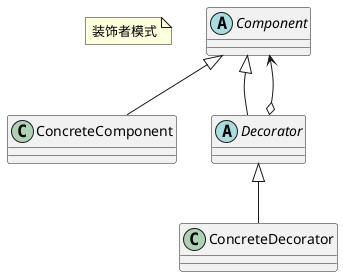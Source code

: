 @startuml
note "装饰者模式" as title
abstract class Component
class ConcreteComponent
abstract class Decorator
class ConcreteDecorator

Component <|-- ConcreteComponent
Component <|-- Decorator
Component <--o Decorator
Decorator <|-- ConcreteDecorator
@enduml